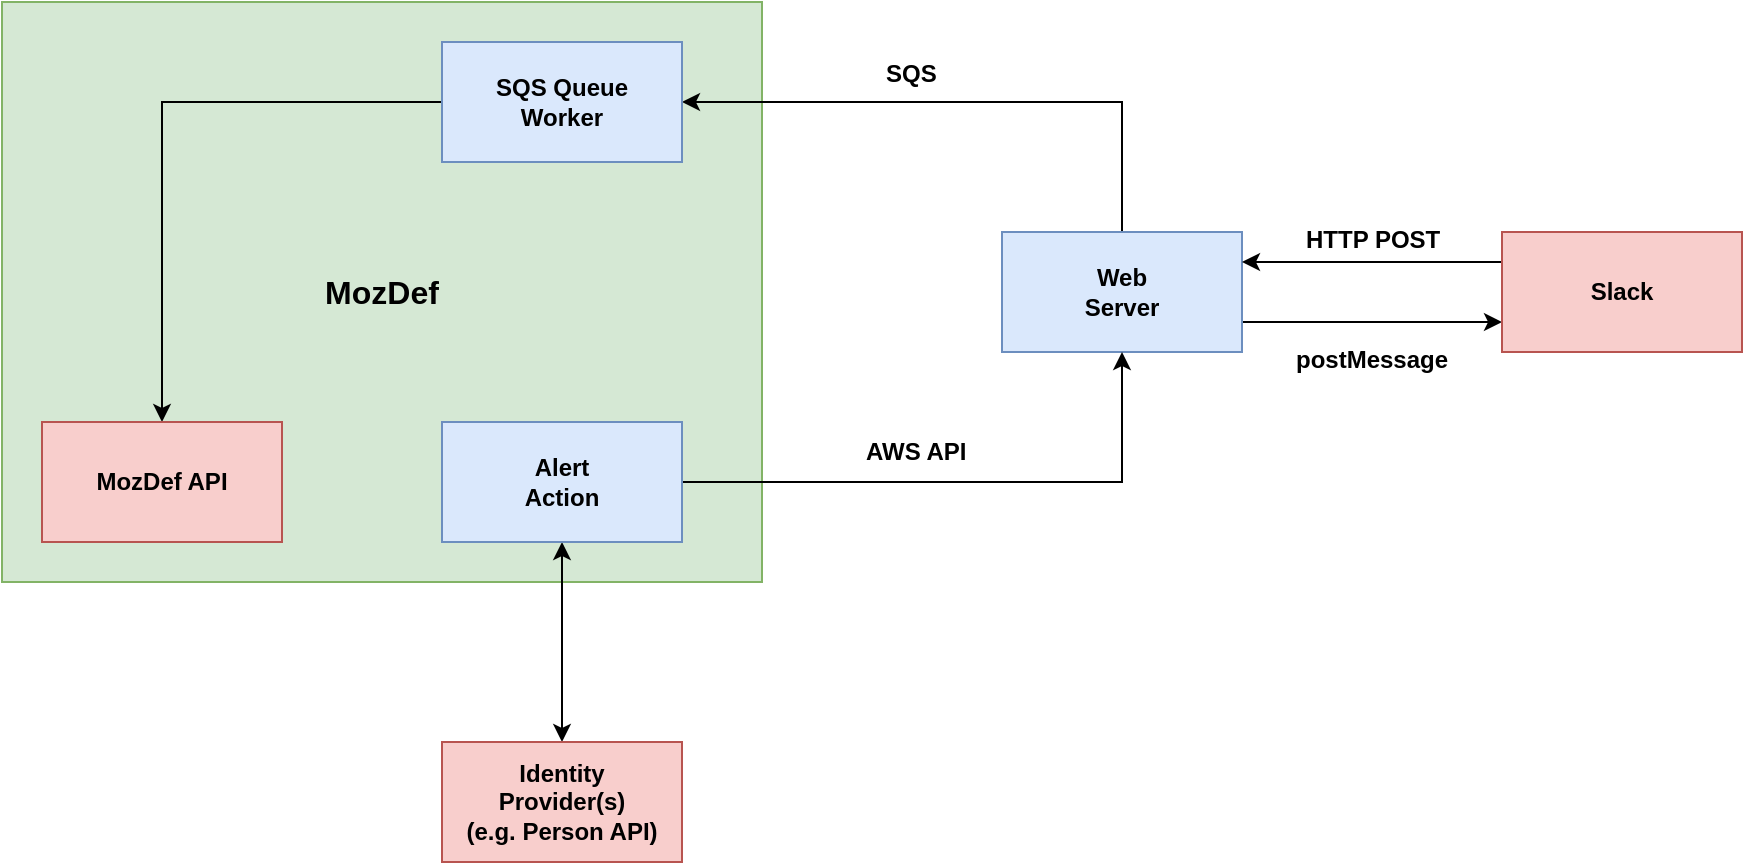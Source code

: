 <mxfile version="12.1.9" type="device" pages="1"><diagram id="Z8QIblt9Lec6BijHuryi" name="Page-1"><mxGraphModel dx="827" dy="691" grid="1" gridSize="10" guides="1" tooltips="1" connect="1" arrows="1" fold="1" page="1" pageScale="1" pageWidth="850" pageHeight="1100" math="0" shadow="0"><root><mxCell id="0"/><mxCell id="1" parent="0"/><mxCell id="1Xrr5vjDP2A6TB3J4VBr-4" value="MozDef" style="rounded=0;whiteSpace=wrap;html=1;fontSize=16;fillColor=#d5e8d4;strokeColor=#82b366;fontStyle=1" parent="1" vertex="1"><mxGeometry x="20" y="80" width="380" height="290" as="geometry"/></mxCell><mxCell id="3EOPmUosLLrpyn-u7bZ1-8" style="edgeStyle=orthogonalEdgeStyle;rounded=0;orthogonalLoop=1;jettySize=auto;html=1;exitX=0;exitY=0.5;exitDx=0;exitDy=0;entryX=0;entryY=0.5;entryDx=0;entryDy=0;" parent="1" edge="1"><mxGeometry relative="1" as="geometry"><Array as="points"><mxPoint x="40" y="350"/><mxPoint x="40" y="210"/></Array><mxPoint x="120" y="350" as="sourcePoint"/></mxGeometry></mxCell><mxCell id="1Xrr5vjDP2A6TB3J4VBr-9" style="edgeStyle=orthogonalEdgeStyle;rounded=0;orthogonalLoop=1;jettySize=auto;html=1;exitX=0.5;exitY=0;exitDx=0;exitDy=0;entryX=1;entryY=0.5;entryDx=0;entryDy=0;" parent="1" source="1Xrr5vjDP2A6TB3J4VBr-1" target="1Xrr5vjDP2A6TB3J4VBr-5" edge="1"><mxGeometry relative="1" as="geometry"/></mxCell><mxCell id="KuAp8vjVg_MH5dtPNHws-1" style="edgeStyle=orthogonalEdgeStyle;rounded=0;orthogonalLoop=1;jettySize=auto;html=1;exitX=1;exitY=0.75;exitDx=0;exitDy=0;entryX=0;entryY=0.75;entryDx=0;entryDy=0;" parent="1" source="1Xrr5vjDP2A6TB3J4VBr-1" target="1Xrr5vjDP2A6TB3J4VBr-2" edge="1"><mxGeometry relative="1" as="geometry"/></mxCell><mxCell id="1Xrr5vjDP2A6TB3J4VBr-1" value="Web&lt;br&gt;Server" style="rounded=0;whiteSpace=wrap;html=1;fillColor=#dae8fc;strokeColor=#6c8ebf;fontStyle=1" parent="1" vertex="1"><mxGeometry x="520" y="195" width="120" height="60" as="geometry"/></mxCell><mxCell id="KuAp8vjVg_MH5dtPNHws-2" style="edgeStyle=orthogonalEdgeStyle;rounded=0;orthogonalLoop=1;jettySize=auto;html=1;exitX=0;exitY=0.25;exitDx=0;exitDy=0;entryX=1;entryY=0.25;entryDx=0;entryDy=0;" parent="1" source="1Xrr5vjDP2A6TB3J4VBr-2" target="1Xrr5vjDP2A6TB3J4VBr-1" edge="1"><mxGeometry relative="1" as="geometry"/></mxCell><mxCell id="1Xrr5vjDP2A6TB3J4VBr-2" value="Slack" style="rounded=0;whiteSpace=wrap;html=1;fillColor=#f8cecc;strokeColor=#b85450;fontStyle=1" parent="1" vertex="1"><mxGeometry x="770" y="195" width="120" height="60" as="geometry"/></mxCell><mxCell id="LexmvAaWcA3AUXU79KvQ-1" style="edgeStyle=orthogonalEdgeStyle;rounded=0;orthogonalLoop=1;jettySize=auto;html=1;exitX=0;exitY=0.5;exitDx=0;exitDy=0;entryX=0.5;entryY=0;entryDx=0;entryDy=0;" parent="1" source="1Xrr5vjDP2A6TB3J4VBr-5" target="1Xrr5vjDP2A6TB3J4VBr-7" edge="1"><mxGeometry relative="1" as="geometry"/></mxCell><mxCell id="1Xrr5vjDP2A6TB3J4VBr-5" value="SQS Queue&lt;br&gt;Worker" style="rounded=0;whiteSpace=wrap;html=1;fillColor=#dae8fc;strokeColor=#6c8ebf;fontStyle=1" parent="1" vertex="1"><mxGeometry x="240" y="100" width="120" height="60" as="geometry"/></mxCell><mxCell id="1Xrr5vjDP2A6TB3J4VBr-8" style="edgeStyle=orthogonalEdgeStyle;rounded=0;orthogonalLoop=1;jettySize=auto;html=1;exitX=1;exitY=0.5;exitDx=0;exitDy=0;entryX=0.5;entryY=1;entryDx=0;entryDy=0;" parent="1" source="1Xrr5vjDP2A6TB3J4VBr-6" target="1Xrr5vjDP2A6TB3J4VBr-1" edge="1"><mxGeometry relative="1" as="geometry"><mxPoint x="620" y="225" as="targetPoint"/></mxGeometry></mxCell><mxCell id="xkBLAOTGwpdDSdHDUZYG-2" style="edgeStyle=orthogonalEdgeStyle;rounded=0;orthogonalLoop=1;jettySize=auto;html=1;exitX=0.5;exitY=1;exitDx=0;exitDy=0;entryX=0.5;entryY=0;entryDx=0;entryDy=0;startArrow=classic;startFill=1;" edge="1" parent="1" source="1Xrr5vjDP2A6TB3J4VBr-6" target="xkBLAOTGwpdDSdHDUZYG-1"><mxGeometry relative="1" as="geometry"/></mxCell><mxCell id="1Xrr5vjDP2A6TB3J4VBr-6" value="Alert&lt;br&gt;Action" style="rounded=0;whiteSpace=wrap;html=1;fillColor=#dae8fc;strokeColor=#6c8ebf;fontStyle=1" parent="1" vertex="1"><mxGeometry x="240" y="290" width="120" height="60" as="geometry"/></mxCell><mxCell id="1Xrr5vjDP2A6TB3J4VBr-7" value="MozDef API" style="rounded=0;whiteSpace=wrap;html=1;fillColor=#f8cecc;strokeColor=#b85450;fontStyle=1" parent="1" vertex="1"><mxGeometry x="40" y="290" width="120" height="60" as="geometry"/></mxCell><mxCell id="1Xrr5vjDP2A6TB3J4VBr-12" value="SQS" style="text;html=1;resizable=0;points=[];autosize=1;align=left;verticalAlign=top;spacingTop=-4;fontStyle=1" parent="1" vertex="1"><mxGeometry x="460" y="106" width="40" height="20" as="geometry"/></mxCell><mxCell id="1Xrr5vjDP2A6TB3J4VBr-13" value="AWS API" style="text;html=1;resizable=0;points=[];autosize=1;align=left;verticalAlign=top;spacingTop=-4;fontStyle=1" parent="1" vertex="1"><mxGeometry x="450" y="295" width="70" height="20" as="geometry"/></mxCell><mxCell id="1Xrr5vjDP2A6TB3J4VBr-16" value="&lt;font style=&quot;font-size: 12px&quot;&gt;postMessage&lt;/font&gt;" style="text;html=1;resizable=0;points=[];autosize=1;align=left;verticalAlign=top;spacingTop=-4;fontSize=16;strokeWidth=12;fontStyle=1" parent="1" vertex="1"><mxGeometry x="665" y="245" width="90" height="20" as="geometry"/></mxCell><mxCell id="1Xrr5vjDP2A6TB3J4VBr-17" value="&lt;font style=&quot;font-size: 12px&quot;&gt;HTTP POST&lt;br&gt;&lt;/font&gt;" style="text;html=1;resizable=0;points=[];autosize=1;align=left;verticalAlign=top;spacingTop=-4;fontSize=16;fontStyle=1" parent="1" vertex="1"><mxGeometry x="670" y="185" width="80" height="20" as="geometry"/></mxCell><mxCell id="xkBLAOTGwpdDSdHDUZYG-1" value="Identity&lt;br&gt;Provider(s)&lt;br&gt;(e.g. Person API)" style="rounded=0;whiteSpace=wrap;html=1;fillColor=#f8cecc;strokeColor=#b85450;fontStyle=1" vertex="1" parent="1"><mxGeometry x="240" y="450" width="120" height="60" as="geometry"/></mxCell></root></mxGraphModel></diagram></mxfile>